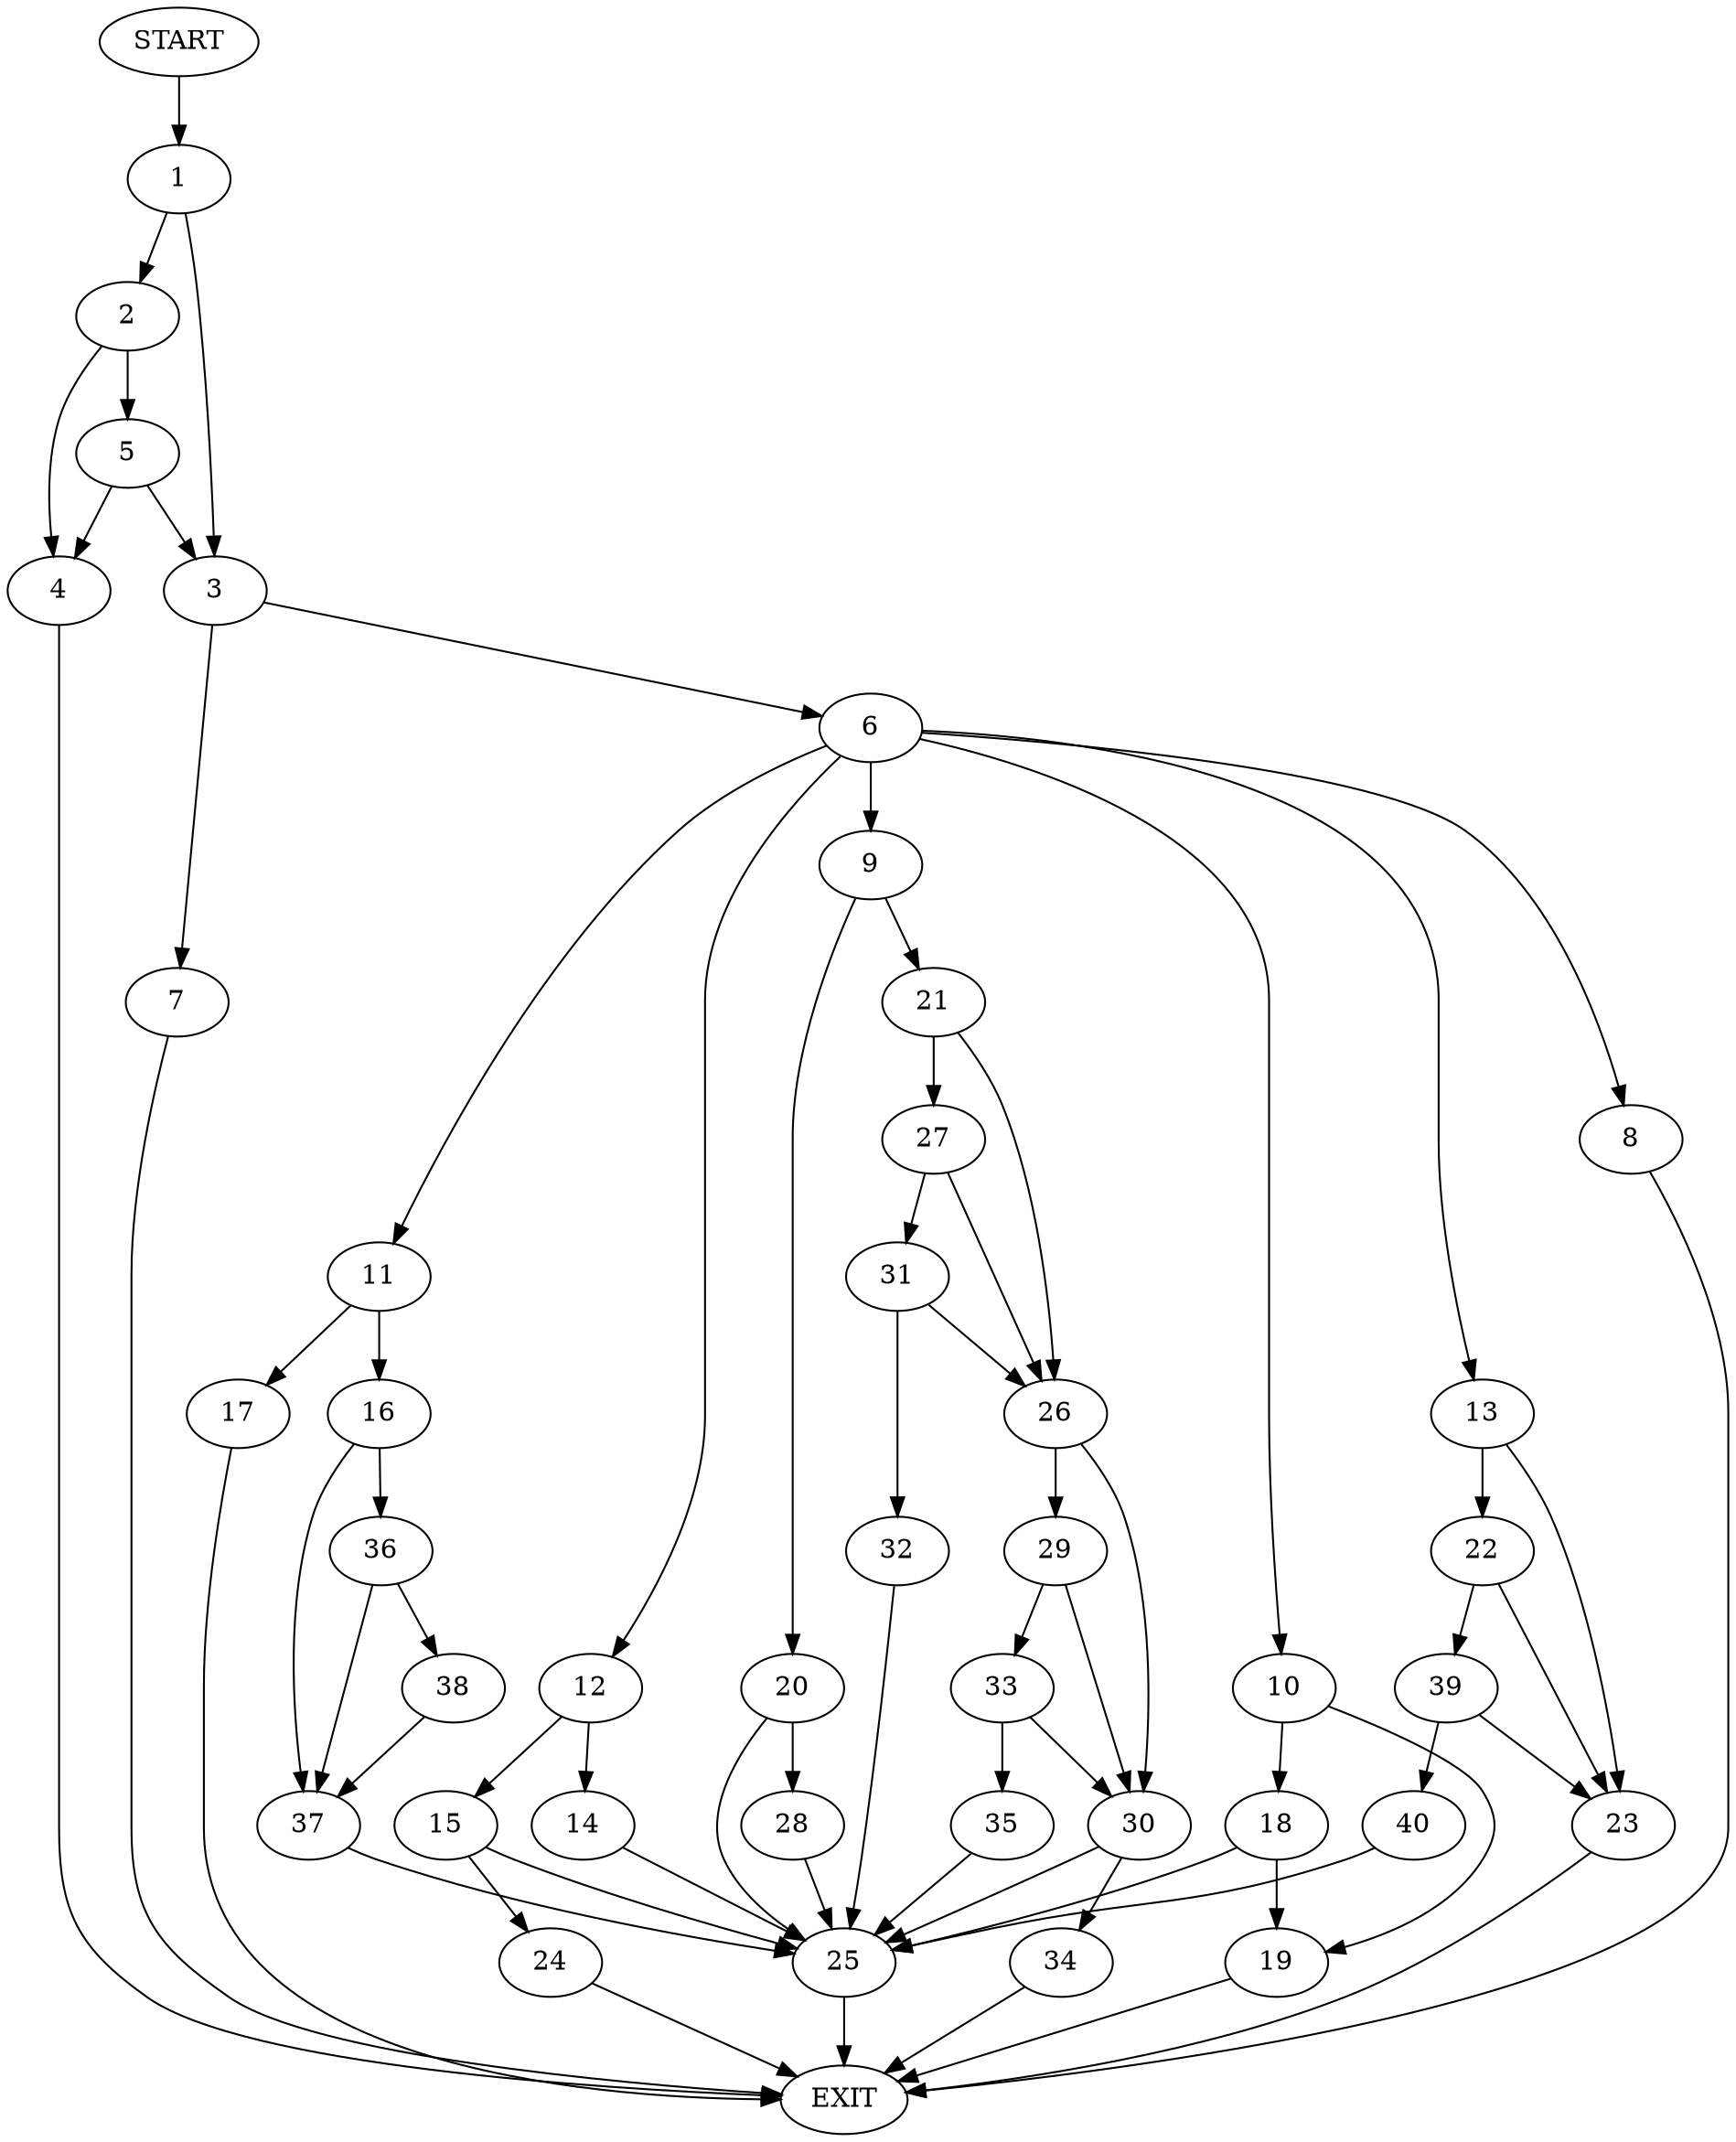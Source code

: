 digraph {
0 [label="START"]
41 [label="EXIT"]
0 -> 1
1 -> 2
1 -> 3
2 -> 4
2 -> 5
3 -> 6
3 -> 7
4 -> 41
5 -> 4
5 -> 3
7 -> 41
6 -> 8
6 -> 9
6 -> 10
6 -> 11
6 -> 12
6 -> 13
12 -> 14
12 -> 15
11 -> 16
11 -> 17
10 -> 18
10 -> 19
9 -> 20
9 -> 21
8 -> 41
13 -> 22
13 -> 23
15 -> 24
15 -> 25
14 -> 25
25 -> 41
24 -> 41
21 -> 26
21 -> 27
20 -> 28
20 -> 25
28 -> 25
26 -> 29
26 -> 30
27 -> 26
27 -> 31
31 -> 26
31 -> 32
32 -> 25
29 -> 33
29 -> 30
30 -> 34
30 -> 25
33 -> 35
33 -> 30
35 -> 25
34 -> 41
18 -> 19
18 -> 25
19 -> 41
16 -> 36
16 -> 37
17 -> 41
36 -> 38
36 -> 37
37 -> 25
38 -> 37
23 -> 41
22 -> 23
22 -> 39
39 -> 23
39 -> 40
40 -> 25
}
